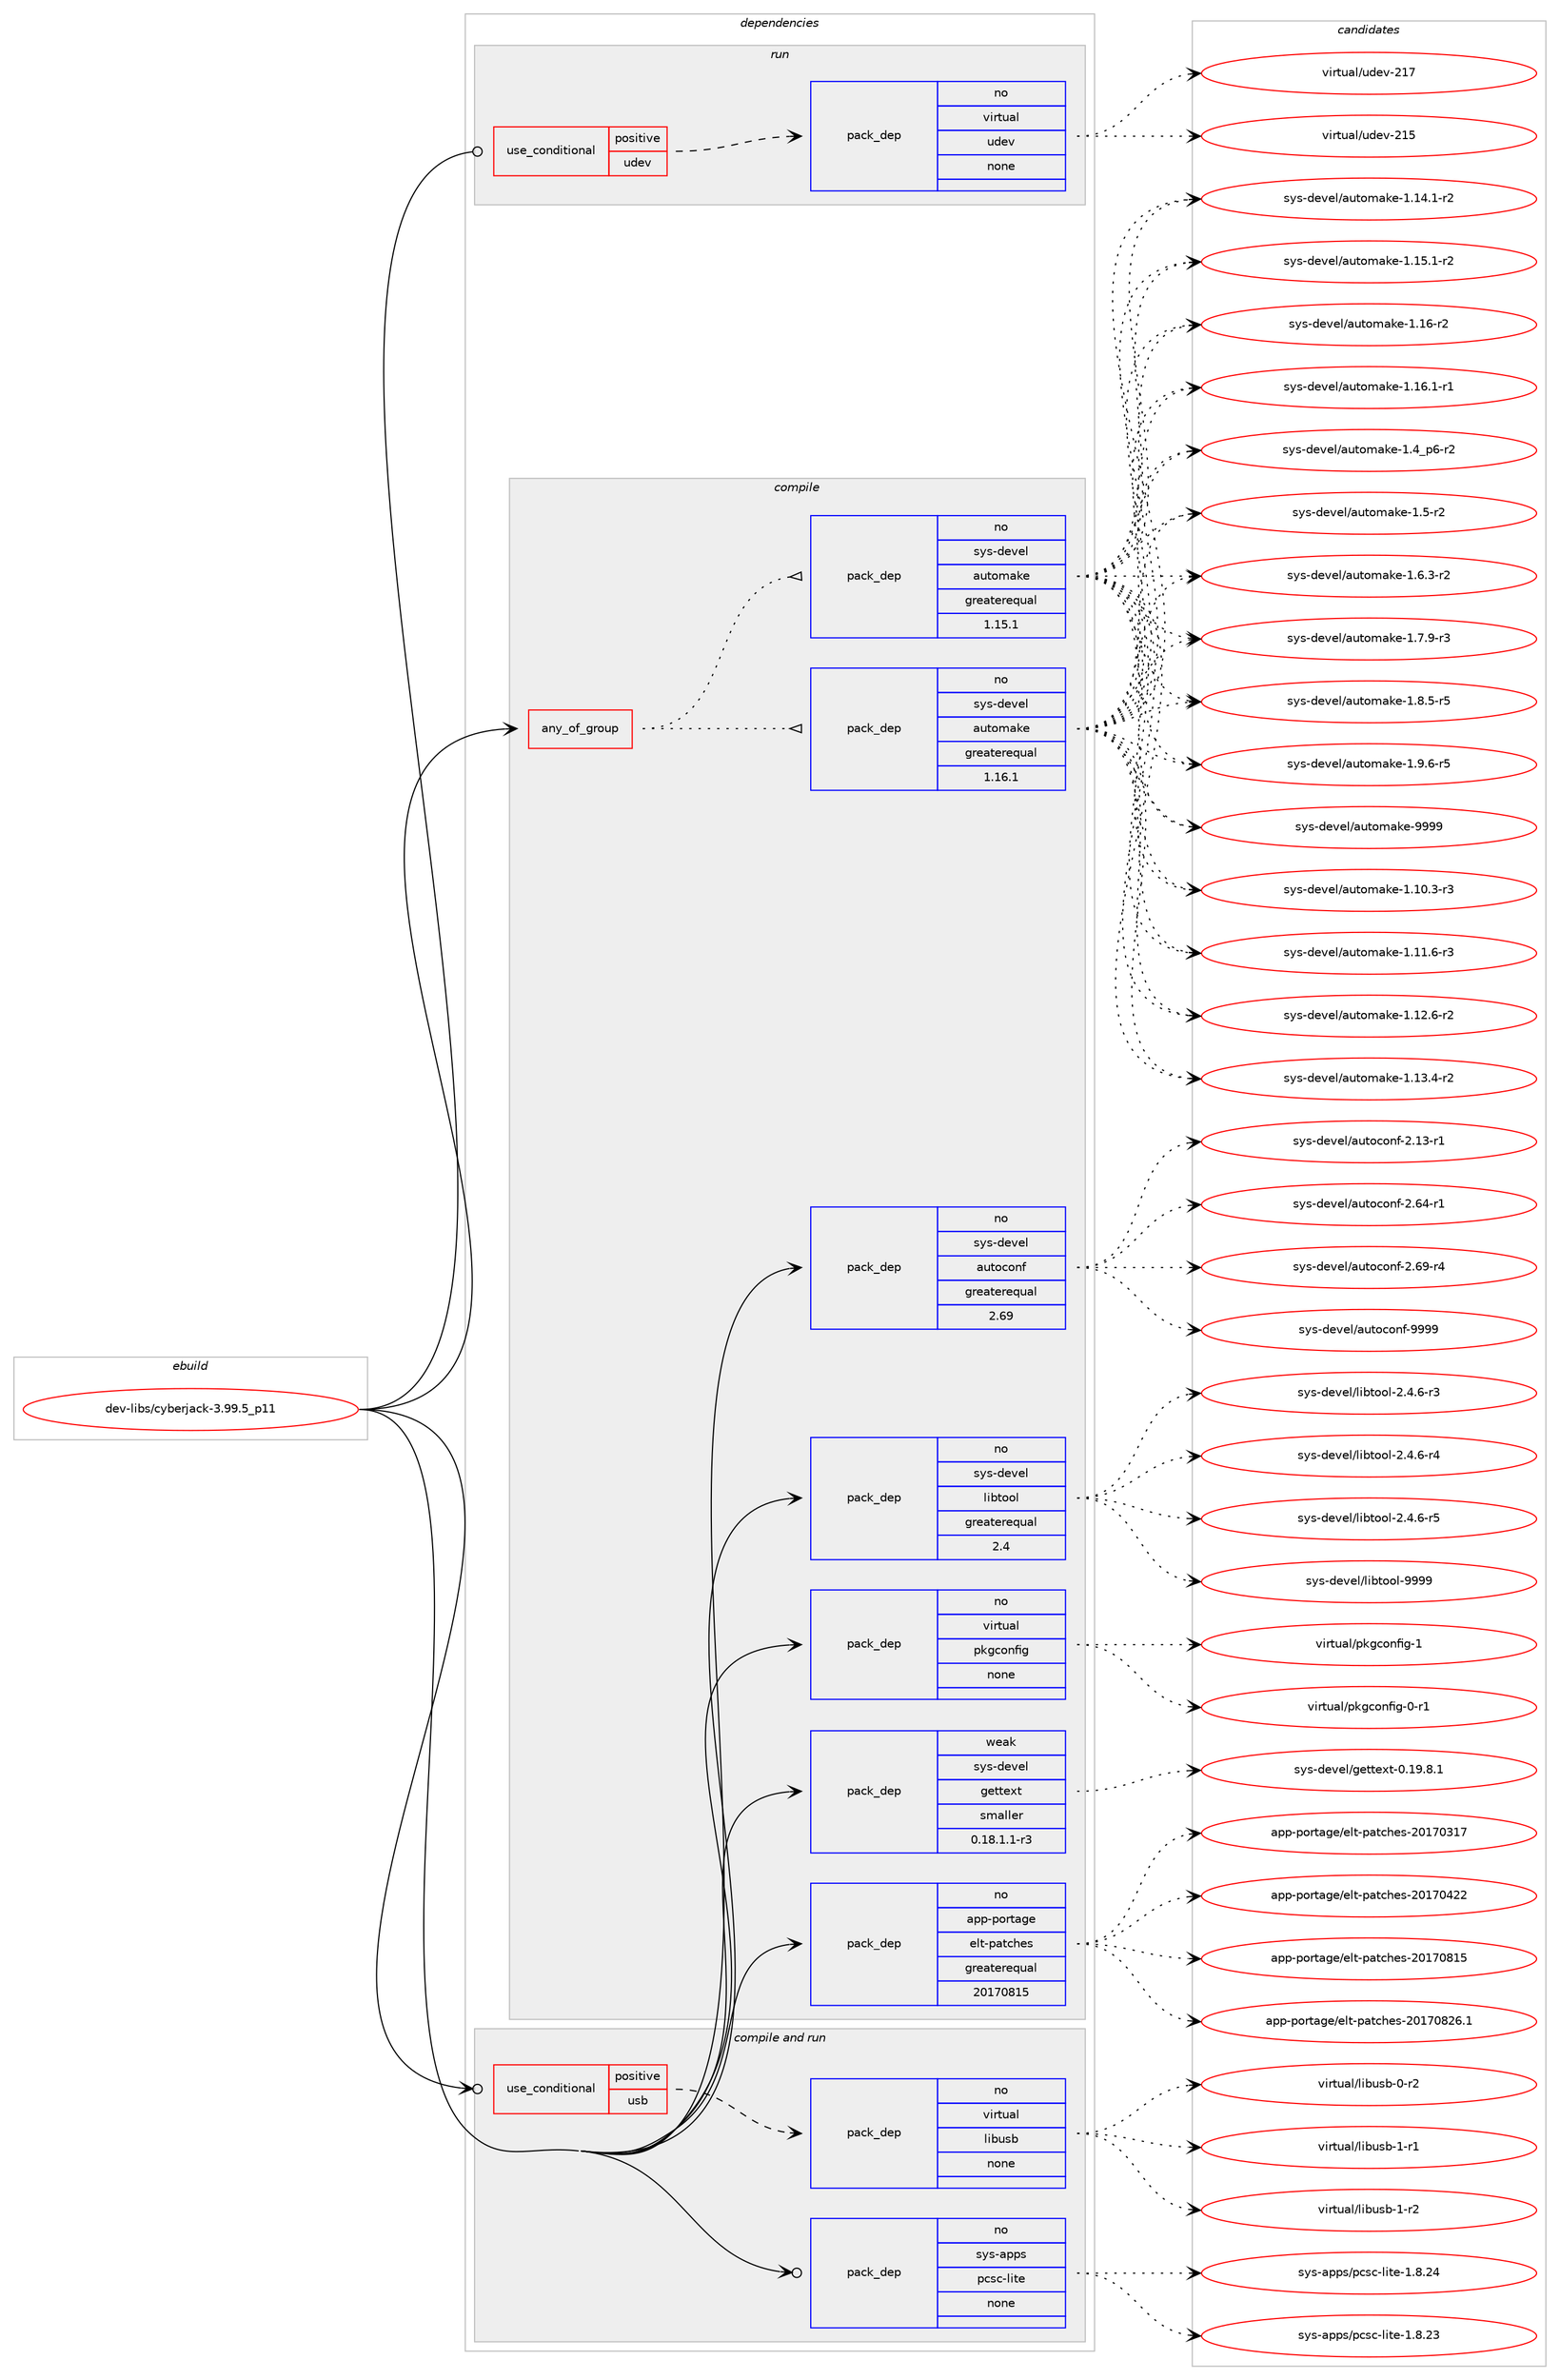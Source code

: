digraph prolog {

# *************
# Graph options
# *************

newrank=true;
concentrate=true;
compound=true;
graph [rankdir=LR,fontname=Helvetica,fontsize=10,ranksep=1.5];#, ranksep=2.5, nodesep=0.2];
edge  [arrowhead=vee];
node  [fontname=Helvetica,fontsize=10];

# **********
# The ebuild
# **********

subgraph cluster_leftcol {
color=gray;
rank=same;
label=<<i>ebuild</i>>;
id [label="dev-libs/cyberjack-3.99.5_p11", color=red, width=4, href="../dev-libs/cyberjack-3.99.5_p11.svg"];
}

# ****************
# The dependencies
# ****************

subgraph cluster_midcol {
color=gray;
label=<<i>dependencies</i>>;
subgraph cluster_compile {
fillcolor="#eeeeee";
style=filled;
label=<<i>compile</i>>;
subgraph any22120 {
dependency1364853 [label=<<TABLE BORDER="0" CELLBORDER="1" CELLSPACING="0" CELLPADDING="4"><TR><TD CELLPADDING="10">any_of_group</TD></TR></TABLE>>, shape=none, color=red];subgraph pack976786 {
dependency1364854 [label=<<TABLE BORDER="0" CELLBORDER="1" CELLSPACING="0" CELLPADDING="4" WIDTH="220"><TR><TD ROWSPAN="6" CELLPADDING="30">pack_dep</TD></TR><TR><TD WIDTH="110">no</TD></TR><TR><TD>sys-devel</TD></TR><TR><TD>automake</TD></TR><TR><TD>greaterequal</TD></TR><TR><TD>1.16.1</TD></TR></TABLE>>, shape=none, color=blue];
}
dependency1364853:e -> dependency1364854:w [weight=20,style="dotted",arrowhead="oinv"];
subgraph pack976787 {
dependency1364855 [label=<<TABLE BORDER="0" CELLBORDER="1" CELLSPACING="0" CELLPADDING="4" WIDTH="220"><TR><TD ROWSPAN="6" CELLPADDING="30">pack_dep</TD></TR><TR><TD WIDTH="110">no</TD></TR><TR><TD>sys-devel</TD></TR><TR><TD>automake</TD></TR><TR><TD>greaterequal</TD></TR><TR><TD>1.15.1</TD></TR></TABLE>>, shape=none, color=blue];
}
dependency1364853:e -> dependency1364855:w [weight=20,style="dotted",arrowhead="oinv"];
}
id:e -> dependency1364853:w [weight=20,style="solid",arrowhead="vee"];
subgraph pack976788 {
dependency1364856 [label=<<TABLE BORDER="0" CELLBORDER="1" CELLSPACING="0" CELLPADDING="4" WIDTH="220"><TR><TD ROWSPAN="6" CELLPADDING="30">pack_dep</TD></TR><TR><TD WIDTH="110">no</TD></TR><TR><TD>app-portage</TD></TR><TR><TD>elt-patches</TD></TR><TR><TD>greaterequal</TD></TR><TR><TD>20170815</TD></TR></TABLE>>, shape=none, color=blue];
}
id:e -> dependency1364856:w [weight=20,style="solid",arrowhead="vee"];
subgraph pack976789 {
dependency1364857 [label=<<TABLE BORDER="0" CELLBORDER="1" CELLSPACING="0" CELLPADDING="4" WIDTH="220"><TR><TD ROWSPAN="6" CELLPADDING="30">pack_dep</TD></TR><TR><TD WIDTH="110">no</TD></TR><TR><TD>sys-devel</TD></TR><TR><TD>autoconf</TD></TR><TR><TD>greaterequal</TD></TR><TR><TD>2.69</TD></TR></TABLE>>, shape=none, color=blue];
}
id:e -> dependency1364857:w [weight=20,style="solid",arrowhead="vee"];
subgraph pack976790 {
dependency1364858 [label=<<TABLE BORDER="0" CELLBORDER="1" CELLSPACING="0" CELLPADDING="4" WIDTH="220"><TR><TD ROWSPAN="6" CELLPADDING="30">pack_dep</TD></TR><TR><TD WIDTH="110">no</TD></TR><TR><TD>sys-devel</TD></TR><TR><TD>libtool</TD></TR><TR><TD>greaterequal</TD></TR><TR><TD>2.4</TD></TR></TABLE>>, shape=none, color=blue];
}
id:e -> dependency1364858:w [weight=20,style="solid",arrowhead="vee"];
subgraph pack976791 {
dependency1364859 [label=<<TABLE BORDER="0" CELLBORDER="1" CELLSPACING="0" CELLPADDING="4" WIDTH="220"><TR><TD ROWSPAN="6" CELLPADDING="30">pack_dep</TD></TR><TR><TD WIDTH="110">no</TD></TR><TR><TD>virtual</TD></TR><TR><TD>pkgconfig</TD></TR><TR><TD>none</TD></TR><TR><TD></TD></TR></TABLE>>, shape=none, color=blue];
}
id:e -> dependency1364859:w [weight=20,style="solid",arrowhead="vee"];
subgraph pack976792 {
dependency1364860 [label=<<TABLE BORDER="0" CELLBORDER="1" CELLSPACING="0" CELLPADDING="4" WIDTH="220"><TR><TD ROWSPAN="6" CELLPADDING="30">pack_dep</TD></TR><TR><TD WIDTH="110">weak</TD></TR><TR><TD>sys-devel</TD></TR><TR><TD>gettext</TD></TR><TR><TD>smaller</TD></TR><TR><TD>0.18.1.1-r3</TD></TR></TABLE>>, shape=none, color=blue];
}
id:e -> dependency1364860:w [weight=20,style="solid",arrowhead="vee"];
}
subgraph cluster_compileandrun {
fillcolor="#eeeeee";
style=filled;
label=<<i>compile and run</i>>;
subgraph cond365395 {
dependency1364861 [label=<<TABLE BORDER="0" CELLBORDER="1" CELLSPACING="0" CELLPADDING="4"><TR><TD ROWSPAN="3" CELLPADDING="10">use_conditional</TD></TR><TR><TD>positive</TD></TR><TR><TD>usb</TD></TR></TABLE>>, shape=none, color=red];
subgraph pack976793 {
dependency1364862 [label=<<TABLE BORDER="0" CELLBORDER="1" CELLSPACING="0" CELLPADDING="4" WIDTH="220"><TR><TD ROWSPAN="6" CELLPADDING="30">pack_dep</TD></TR><TR><TD WIDTH="110">no</TD></TR><TR><TD>virtual</TD></TR><TR><TD>libusb</TD></TR><TR><TD>none</TD></TR><TR><TD></TD></TR></TABLE>>, shape=none, color=blue];
}
dependency1364861:e -> dependency1364862:w [weight=20,style="dashed",arrowhead="vee"];
}
id:e -> dependency1364861:w [weight=20,style="solid",arrowhead="odotvee"];
subgraph pack976794 {
dependency1364863 [label=<<TABLE BORDER="0" CELLBORDER="1" CELLSPACING="0" CELLPADDING="4" WIDTH="220"><TR><TD ROWSPAN="6" CELLPADDING="30">pack_dep</TD></TR><TR><TD WIDTH="110">no</TD></TR><TR><TD>sys-apps</TD></TR><TR><TD>pcsc-lite</TD></TR><TR><TD>none</TD></TR><TR><TD></TD></TR></TABLE>>, shape=none, color=blue];
}
id:e -> dependency1364863:w [weight=20,style="solid",arrowhead="odotvee"];
}
subgraph cluster_run {
fillcolor="#eeeeee";
style=filled;
label=<<i>run</i>>;
subgraph cond365396 {
dependency1364864 [label=<<TABLE BORDER="0" CELLBORDER="1" CELLSPACING="0" CELLPADDING="4"><TR><TD ROWSPAN="3" CELLPADDING="10">use_conditional</TD></TR><TR><TD>positive</TD></TR><TR><TD>udev</TD></TR></TABLE>>, shape=none, color=red];
subgraph pack976795 {
dependency1364865 [label=<<TABLE BORDER="0" CELLBORDER="1" CELLSPACING="0" CELLPADDING="4" WIDTH="220"><TR><TD ROWSPAN="6" CELLPADDING="30">pack_dep</TD></TR><TR><TD WIDTH="110">no</TD></TR><TR><TD>virtual</TD></TR><TR><TD>udev</TD></TR><TR><TD>none</TD></TR><TR><TD></TD></TR></TABLE>>, shape=none, color=blue];
}
dependency1364864:e -> dependency1364865:w [weight=20,style="dashed",arrowhead="vee"];
}
id:e -> dependency1364864:w [weight=20,style="solid",arrowhead="odot"];
}
}

# **************
# The candidates
# **************

subgraph cluster_choices {
rank=same;
color=gray;
label=<<i>candidates</i>>;

subgraph choice976786 {
color=black;
nodesep=1;
choice11512111545100101118101108479711711611110997107101454946494846514511451 [label="sys-devel/automake-1.10.3-r3", color=red, width=4,href="../sys-devel/automake-1.10.3-r3.svg"];
choice11512111545100101118101108479711711611110997107101454946494946544511451 [label="sys-devel/automake-1.11.6-r3", color=red, width=4,href="../sys-devel/automake-1.11.6-r3.svg"];
choice11512111545100101118101108479711711611110997107101454946495046544511450 [label="sys-devel/automake-1.12.6-r2", color=red, width=4,href="../sys-devel/automake-1.12.6-r2.svg"];
choice11512111545100101118101108479711711611110997107101454946495146524511450 [label="sys-devel/automake-1.13.4-r2", color=red, width=4,href="../sys-devel/automake-1.13.4-r2.svg"];
choice11512111545100101118101108479711711611110997107101454946495246494511450 [label="sys-devel/automake-1.14.1-r2", color=red, width=4,href="../sys-devel/automake-1.14.1-r2.svg"];
choice11512111545100101118101108479711711611110997107101454946495346494511450 [label="sys-devel/automake-1.15.1-r2", color=red, width=4,href="../sys-devel/automake-1.15.1-r2.svg"];
choice1151211154510010111810110847971171161111099710710145494649544511450 [label="sys-devel/automake-1.16-r2", color=red, width=4,href="../sys-devel/automake-1.16-r2.svg"];
choice11512111545100101118101108479711711611110997107101454946495446494511449 [label="sys-devel/automake-1.16.1-r1", color=red, width=4,href="../sys-devel/automake-1.16.1-r1.svg"];
choice115121115451001011181011084797117116111109971071014549465295112544511450 [label="sys-devel/automake-1.4_p6-r2", color=red, width=4,href="../sys-devel/automake-1.4_p6-r2.svg"];
choice11512111545100101118101108479711711611110997107101454946534511450 [label="sys-devel/automake-1.5-r2", color=red, width=4,href="../sys-devel/automake-1.5-r2.svg"];
choice115121115451001011181011084797117116111109971071014549465446514511450 [label="sys-devel/automake-1.6.3-r2", color=red, width=4,href="../sys-devel/automake-1.6.3-r2.svg"];
choice115121115451001011181011084797117116111109971071014549465546574511451 [label="sys-devel/automake-1.7.9-r3", color=red, width=4,href="../sys-devel/automake-1.7.9-r3.svg"];
choice115121115451001011181011084797117116111109971071014549465646534511453 [label="sys-devel/automake-1.8.5-r5", color=red, width=4,href="../sys-devel/automake-1.8.5-r5.svg"];
choice115121115451001011181011084797117116111109971071014549465746544511453 [label="sys-devel/automake-1.9.6-r5", color=red, width=4,href="../sys-devel/automake-1.9.6-r5.svg"];
choice115121115451001011181011084797117116111109971071014557575757 [label="sys-devel/automake-9999", color=red, width=4,href="../sys-devel/automake-9999.svg"];
dependency1364854:e -> choice11512111545100101118101108479711711611110997107101454946494846514511451:w [style=dotted,weight="100"];
dependency1364854:e -> choice11512111545100101118101108479711711611110997107101454946494946544511451:w [style=dotted,weight="100"];
dependency1364854:e -> choice11512111545100101118101108479711711611110997107101454946495046544511450:w [style=dotted,weight="100"];
dependency1364854:e -> choice11512111545100101118101108479711711611110997107101454946495146524511450:w [style=dotted,weight="100"];
dependency1364854:e -> choice11512111545100101118101108479711711611110997107101454946495246494511450:w [style=dotted,weight="100"];
dependency1364854:e -> choice11512111545100101118101108479711711611110997107101454946495346494511450:w [style=dotted,weight="100"];
dependency1364854:e -> choice1151211154510010111810110847971171161111099710710145494649544511450:w [style=dotted,weight="100"];
dependency1364854:e -> choice11512111545100101118101108479711711611110997107101454946495446494511449:w [style=dotted,weight="100"];
dependency1364854:e -> choice115121115451001011181011084797117116111109971071014549465295112544511450:w [style=dotted,weight="100"];
dependency1364854:e -> choice11512111545100101118101108479711711611110997107101454946534511450:w [style=dotted,weight="100"];
dependency1364854:e -> choice115121115451001011181011084797117116111109971071014549465446514511450:w [style=dotted,weight="100"];
dependency1364854:e -> choice115121115451001011181011084797117116111109971071014549465546574511451:w [style=dotted,weight="100"];
dependency1364854:e -> choice115121115451001011181011084797117116111109971071014549465646534511453:w [style=dotted,weight="100"];
dependency1364854:e -> choice115121115451001011181011084797117116111109971071014549465746544511453:w [style=dotted,weight="100"];
dependency1364854:e -> choice115121115451001011181011084797117116111109971071014557575757:w [style=dotted,weight="100"];
}
subgraph choice976787 {
color=black;
nodesep=1;
choice11512111545100101118101108479711711611110997107101454946494846514511451 [label="sys-devel/automake-1.10.3-r3", color=red, width=4,href="../sys-devel/automake-1.10.3-r3.svg"];
choice11512111545100101118101108479711711611110997107101454946494946544511451 [label="sys-devel/automake-1.11.6-r3", color=red, width=4,href="../sys-devel/automake-1.11.6-r3.svg"];
choice11512111545100101118101108479711711611110997107101454946495046544511450 [label="sys-devel/automake-1.12.6-r2", color=red, width=4,href="../sys-devel/automake-1.12.6-r2.svg"];
choice11512111545100101118101108479711711611110997107101454946495146524511450 [label="sys-devel/automake-1.13.4-r2", color=red, width=4,href="../sys-devel/automake-1.13.4-r2.svg"];
choice11512111545100101118101108479711711611110997107101454946495246494511450 [label="sys-devel/automake-1.14.1-r2", color=red, width=4,href="../sys-devel/automake-1.14.1-r2.svg"];
choice11512111545100101118101108479711711611110997107101454946495346494511450 [label="sys-devel/automake-1.15.1-r2", color=red, width=4,href="../sys-devel/automake-1.15.1-r2.svg"];
choice1151211154510010111810110847971171161111099710710145494649544511450 [label="sys-devel/automake-1.16-r2", color=red, width=4,href="../sys-devel/automake-1.16-r2.svg"];
choice11512111545100101118101108479711711611110997107101454946495446494511449 [label="sys-devel/automake-1.16.1-r1", color=red, width=4,href="../sys-devel/automake-1.16.1-r1.svg"];
choice115121115451001011181011084797117116111109971071014549465295112544511450 [label="sys-devel/automake-1.4_p6-r2", color=red, width=4,href="../sys-devel/automake-1.4_p6-r2.svg"];
choice11512111545100101118101108479711711611110997107101454946534511450 [label="sys-devel/automake-1.5-r2", color=red, width=4,href="../sys-devel/automake-1.5-r2.svg"];
choice115121115451001011181011084797117116111109971071014549465446514511450 [label="sys-devel/automake-1.6.3-r2", color=red, width=4,href="../sys-devel/automake-1.6.3-r2.svg"];
choice115121115451001011181011084797117116111109971071014549465546574511451 [label="sys-devel/automake-1.7.9-r3", color=red, width=4,href="../sys-devel/automake-1.7.9-r3.svg"];
choice115121115451001011181011084797117116111109971071014549465646534511453 [label="sys-devel/automake-1.8.5-r5", color=red, width=4,href="../sys-devel/automake-1.8.5-r5.svg"];
choice115121115451001011181011084797117116111109971071014549465746544511453 [label="sys-devel/automake-1.9.6-r5", color=red, width=4,href="../sys-devel/automake-1.9.6-r5.svg"];
choice115121115451001011181011084797117116111109971071014557575757 [label="sys-devel/automake-9999", color=red, width=4,href="../sys-devel/automake-9999.svg"];
dependency1364855:e -> choice11512111545100101118101108479711711611110997107101454946494846514511451:w [style=dotted,weight="100"];
dependency1364855:e -> choice11512111545100101118101108479711711611110997107101454946494946544511451:w [style=dotted,weight="100"];
dependency1364855:e -> choice11512111545100101118101108479711711611110997107101454946495046544511450:w [style=dotted,weight="100"];
dependency1364855:e -> choice11512111545100101118101108479711711611110997107101454946495146524511450:w [style=dotted,weight="100"];
dependency1364855:e -> choice11512111545100101118101108479711711611110997107101454946495246494511450:w [style=dotted,weight="100"];
dependency1364855:e -> choice11512111545100101118101108479711711611110997107101454946495346494511450:w [style=dotted,weight="100"];
dependency1364855:e -> choice1151211154510010111810110847971171161111099710710145494649544511450:w [style=dotted,weight="100"];
dependency1364855:e -> choice11512111545100101118101108479711711611110997107101454946495446494511449:w [style=dotted,weight="100"];
dependency1364855:e -> choice115121115451001011181011084797117116111109971071014549465295112544511450:w [style=dotted,weight="100"];
dependency1364855:e -> choice11512111545100101118101108479711711611110997107101454946534511450:w [style=dotted,weight="100"];
dependency1364855:e -> choice115121115451001011181011084797117116111109971071014549465446514511450:w [style=dotted,weight="100"];
dependency1364855:e -> choice115121115451001011181011084797117116111109971071014549465546574511451:w [style=dotted,weight="100"];
dependency1364855:e -> choice115121115451001011181011084797117116111109971071014549465646534511453:w [style=dotted,weight="100"];
dependency1364855:e -> choice115121115451001011181011084797117116111109971071014549465746544511453:w [style=dotted,weight="100"];
dependency1364855:e -> choice115121115451001011181011084797117116111109971071014557575757:w [style=dotted,weight="100"];
}
subgraph choice976788 {
color=black;
nodesep=1;
choice97112112451121111141169710310147101108116451129711699104101115455048495548514955 [label="app-portage/elt-patches-20170317", color=red, width=4,href="../app-portage/elt-patches-20170317.svg"];
choice97112112451121111141169710310147101108116451129711699104101115455048495548525050 [label="app-portage/elt-patches-20170422", color=red, width=4,href="../app-portage/elt-patches-20170422.svg"];
choice97112112451121111141169710310147101108116451129711699104101115455048495548564953 [label="app-portage/elt-patches-20170815", color=red, width=4,href="../app-portage/elt-patches-20170815.svg"];
choice971121124511211111411697103101471011081164511297116991041011154550484955485650544649 [label="app-portage/elt-patches-20170826.1", color=red, width=4,href="../app-portage/elt-patches-20170826.1.svg"];
dependency1364856:e -> choice97112112451121111141169710310147101108116451129711699104101115455048495548514955:w [style=dotted,weight="100"];
dependency1364856:e -> choice97112112451121111141169710310147101108116451129711699104101115455048495548525050:w [style=dotted,weight="100"];
dependency1364856:e -> choice97112112451121111141169710310147101108116451129711699104101115455048495548564953:w [style=dotted,weight="100"];
dependency1364856:e -> choice971121124511211111411697103101471011081164511297116991041011154550484955485650544649:w [style=dotted,weight="100"];
}
subgraph choice976789 {
color=black;
nodesep=1;
choice1151211154510010111810110847971171161119911111010245504649514511449 [label="sys-devel/autoconf-2.13-r1", color=red, width=4,href="../sys-devel/autoconf-2.13-r1.svg"];
choice1151211154510010111810110847971171161119911111010245504654524511449 [label="sys-devel/autoconf-2.64-r1", color=red, width=4,href="../sys-devel/autoconf-2.64-r1.svg"];
choice1151211154510010111810110847971171161119911111010245504654574511452 [label="sys-devel/autoconf-2.69-r4", color=red, width=4,href="../sys-devel/autoconf-2.69-r4.svg"];
choice115121115451001011181011084797117116111991111101024557575757 [label="sys-devel/autoconf-9999", color=red, width=4,href="../sys-devel/autoconf-9999.svg"];
dependency1364857:e -> choice1151211154510010111810110847971171161119911111010245504649514511449:w [style=dotted,weight="100"];
dependency1364857:e -> choice1151211154510010111810110847971171161119911111010245504654524511449:w [style=dotted,weight="100"];
dependency1364857:e -> choice1151211154510010111810110847971171161119911111010245504654574511452:w [style=dotted,weight="100"];
dependency1364857:e -> choice115121115451001011181011084797117116111991111101024557575757:w [style=dotted,weight="100"];
}
subgraph choice976790 {
color=black;
nodesep=1;
choice1151211154510010111810110847108105981161111111084550465246544511451 [label="sys-devel/libtool-2.4.6-r3", color=red, width=4,href="../sys-devel/libtool-2.4.6-r3.svg"];
choice1151211154510010111810110847108105981161111111084550465246544511452 [label="sys-devel/libtool-2.4.6-r4", color=red, width=4,href="../sys-devel/libtool-2.4.6-r4.svg"];
choice1151211154510010111810110847108105981161111111084550465246544511453 [label="sys-devel/libtool-2.4.6-r5", color=red, width=4,href="../sys-devel/libtool-2.4.6-r5.svg"];
choice1151211154510010111810110847108105981161111111084557575757 [label="sys-devel/libtool-9999", color=red, width=4,href="../sys-devel/libtool-9999.svg"];
dependency1364858:e -> choice1151211154510010111810110847108105981161111111084550465246544511451:w [style=dotted,weight="100"];
dependency1364858:e -> choice1151211154510010111810110847108105981161111111084550465246544511452:w [style=dotted,weight="100"];
dependency1364858:e -> choice1151211154510010111810110847108105981161111111084550465246544511453:w [style=dotted,weight="100"];
dependency1364858:e -> choice1151211154510010111810110847108105981161111111084557575757:w [style=dotted,weight="100"];
}
subgraph choice976791 {
color=black;
nodesep=1;
choice11810511411611797108471121071039911111010210510345484511449 [label="virtual/pkgconfig-0-r1", color=red, width=4,href="../virtual/pkgconfig-0-r1.svg"];
choice1181051141161179710847112107103991111101021051034549 [label="virtual/pkgconfig-1", color=red, width=4,href="../virtual/pkgconfig-1.svg"];
dependency1364859:e -> choice11810511411611797108471121071039911111010210510345484511449:w [style=dotted,weight="100"];
dependency1364859:e -> choice1181051141161179710847112107103991111101021051034549:w [style=dotted,weight="100"];
}
subgraph choice976792 {
color=black;
nodesep=1;
choice1151211154510010111810110847103101116116101120116454846495746564649 [label="sys-devel/gettext-0.19.8.1", color=red, width=4,href="../sys-devel/gettext-0.19.8.1.svg"];
dependency1364860:e -> choice1151211154510010111810110847103101116116101120116454846495746564649:w [style=dotted,weight="100"];
}
subgraph choice976793 {
color=black;
nodesep=1;
choice1181051141161179710847108105981171159845484511450 [label="virtual/libusb-0-r2", color=red, width=4,href="../virtual/libusb-0-r2.svg"];
choice1181051141161179710847108105981171159845494511449 [label="virtual/libusb-1-r1", color=red, width=4,href="../virtual/libusb-1-r1.svg"];
choice1181051141161179710847108105981171159845494511450 [label="virtual/libusb-1-r2", color=red, width=4,href="../virtual/libusb-1-r2.svg"];
dependency1364862:e -> choice1181051141161179710847108105981171159845484511450:w [style=dotted,weight="100"];
dependency1364862:e -> choice1181051141161179710847108105981171159845494511449:w [style=dotted,weight="100"];
dependency1364862:e -> choice1181051141161179710847108105981171159845494511450:w [style=dotted,weight="100"];
}
subgraph choice976794 {
color=black;
nodesep=1;
choice11512111545971121121154711299115994510810511610145494656465051 [label="sys-apps/pcsc-lite-1.8.23", color=red, width=4,href="../sys-apps/pcsc-lite-1.8.23.svg"];
choice11512111545971121121154711299115994510810511610145494656465052 [label="sys-apps/pcsc-lite-1.8.24", color=red, width=4,href="../sys-apps/pcsc-lite-1.8.24.svg"];
dependency1364863:e -> choice11512111545971121121154711299115994510810511610145494656465051:w [style=dotted,weight="100"];
dependency1364863:e -> choice11512111545971121121154711299115994510810511610145494656465052:w [style=dotted,weight="100"];
}
subgraph choice976795 {
color=black;
nodesep=1;
choice118105114116117971084711710010111845504953 [label="virtual/udev-215", color=red, width=4,href="../virtual/udev-215.svg"];
choice118105114116117971084711710010111845504955 [label="virtual/udev-217", color=red, width=4,href="../virtual/udev-217.svg"];
dependency1364865:e -> choice118105114116117971084711710010111845504953:w [style=dotted,weight="100"];
dependency1364865:e -> choice118105114116117971084711710010111845504955:w [style=dotted,weight="100"];
}
}

}
